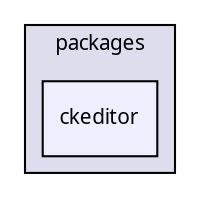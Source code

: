 digraph "packages/ckeditor/" {
  compound=true
  node [ fontsize="10", fontname="FreeSans.ttf"];
  edge [ labelfontsize="10", labelfontname="FreeSans.ttf"];
  subgraph clusterdir_93501a11e921083efbd154e0cdff5f10 {
    graph [ bgcolor="#ddddee", pencolor="black", label="packages" fontname="FreeSans.ttf", fontsize="10", URL="dir_93501a11e921083efbd154e0cdff5f10.html"]
  dir_4824b5997e5fa734f626b74589824574 [shape=box, label="ckeditor", style="filled", fillcolor="#eeeeff", pencolor="black", URL="dir_4824b5997e5fa734f626b74589824574.html"];
  }
}
